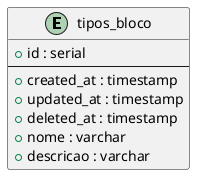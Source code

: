 @startuml
entity tipos_bloco {
  +id : serial
  --
  +created_at : timestamp
  +updated_at : timestamp
  +deleted_at : timestamp
  +nome : varchar
  +descricao : varchar
}
@enduml